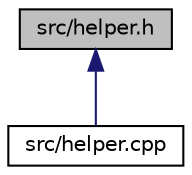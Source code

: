 digraph "src/helper.h"
{
 // LATEX_PDF_SIZE
  edge [fontname="Helvetica",fontsize="10",labelfontname="Helvetica",labelfontsize="10"];
  node [fontname="Helvetica",fontsize="10",shape=record];
  Node1 [label="src/helper.h",height=0.2,width=0.4,color="black", fillcolor="grey75", style="filled", fontcolor="black",tooltip="Вспомогательные функции для работы с аргументами и проверкой IP."];
  Node1 -> Node2 [dir="back",color="midnightblue",fontsize="10",style="solid",fontname="Helvetica"];
  Node2 [label="src/helper.cpp",height=0.2,width=0.4,color="black", fillcolor="white", style="filled",URL="$helper_8cpp.html",tooltip=" "];
}
